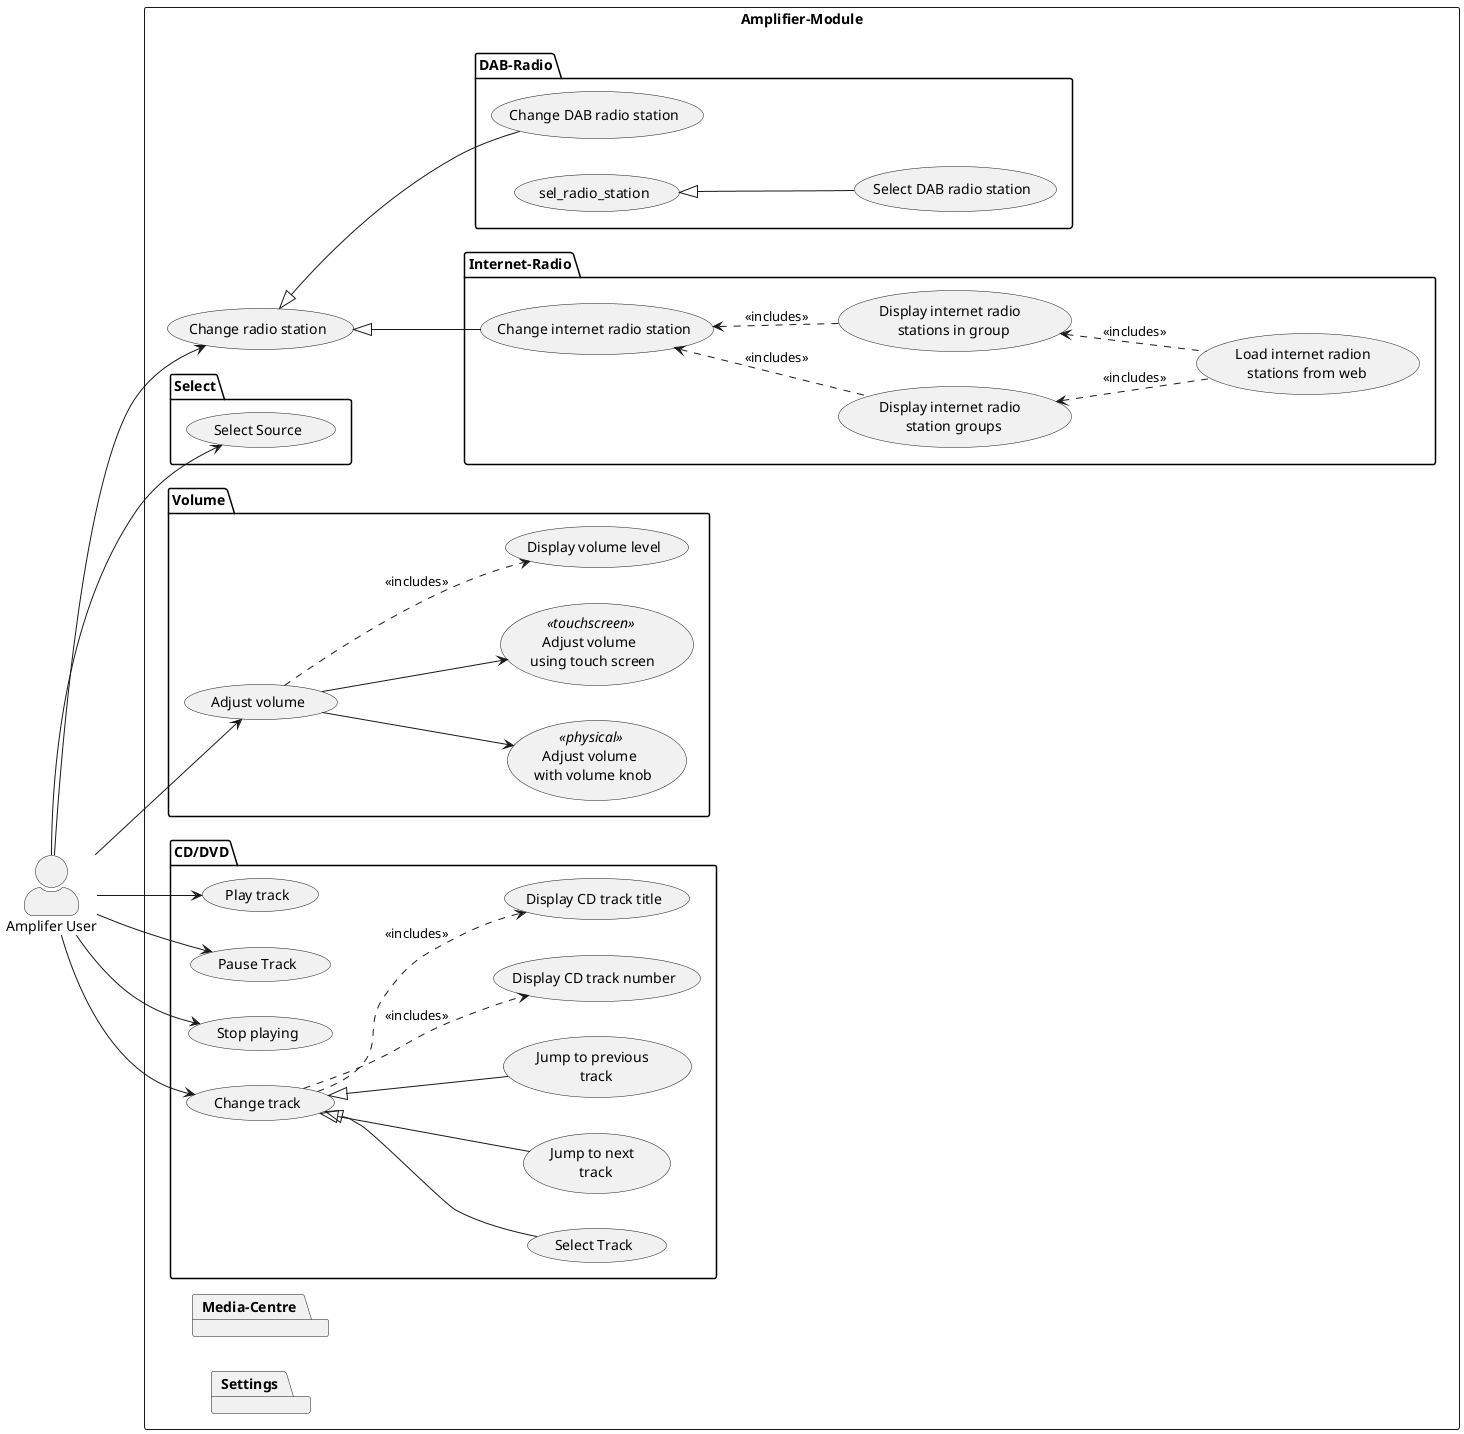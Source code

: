 @startuml Overview
skinparam actorStyle awesome
left to right direction

actor "Amplifer User" as user

rectangle Amplifier-Module {
    ' Select source
    package Select {
        usecase (Select Source) as sel_source
    }

    :user: --> sel_source



    
    usecase (Change radio station)  as chg_radio_station
    :user: --> (chg_radio_station)



    package Volume {
        usecase (Adjust volume) as adj_vol

        :user: --> (adj_vol)
        usecase (Adjust volume \n with volume knob) as adj_vol_knob   <<physical>>
        usecase (Adjust volume \n using touch screen) as adj_vol_touch <<touchscreen>>
        (adj_vol) --> (adj_vol_knob)
        (adj_vol) --> (adj_vol_touch)

        usecase (Display volume level) as show_vol_level
        (adj_vol) ..> (show_vol_level) : << includes >>
    }



    package Internet-Radio {
        
        usecase (Change internet radio station) as change_ir_station

        
        (chg_radio_station) <|-- (change_ir_station)   

        usecase (Display internet radio \n station groups) as show_groups
        usecase (Display internet radio \n stations in group) as show_stations

        (change_ir_station) <.. (show_groups) : << includes >>
        (change_ir_station) <.. (show_stations) : << includes >>

        usecase (Load internet radion \n stations from web) as load_ir_stations

        (show_groups) <.. load_ir_stations : << includes >>
        (show_stations) <.. load_ir_stations : << includes >>
        

    }

    package DAB-Radio {
        usecase "Select DAB radio station" as select_dab_station
        usecase "Change DAB radio station" as change_dab_station
        (sel_radio_station) <|-- (select_dab_station)
        (chg_radio_station) <|-- (change_dab_station)    
    }


    package CD/DVD {
        usecase (Play track) as play_track
        usecase (Pause Track) as pause_track
        usecase (Stop playing) as stop_play
        usecase (Change track) as chg_cd_track
        usecase (Select Track) as sel_cd_track
        usecase (Jump to next \n track) as jump_next_track
        usecase (Jump to previous \n track) as jump_prev_track


        :user: --> (chg_cd_track)
        :user: --> (pause_track)
        :user: --> (stop_play)
        :user: --> (play_track)
        (chg_cd_track) <|-- (sel_cd_track)
        (chg_cd_track) <|-- (jump_next_track)
        (chg_cd_track) <|-- (jump_prev_track)

        usecase (Display CD track number) as show_cd_track_number
        usecase (Display CD track title) as show_cd_track_title

        (chg_cd_track) ..> show_cd_track_number : << includes >>
        (chg_cd_track) ..> show_cd_track_title : << includes >>
        
        

    }

    package Media-Centre {

    }

    package Settings {
        
    }



}

newpage 
actor "App User" as app_user

rectangle App {

}


@enduml
